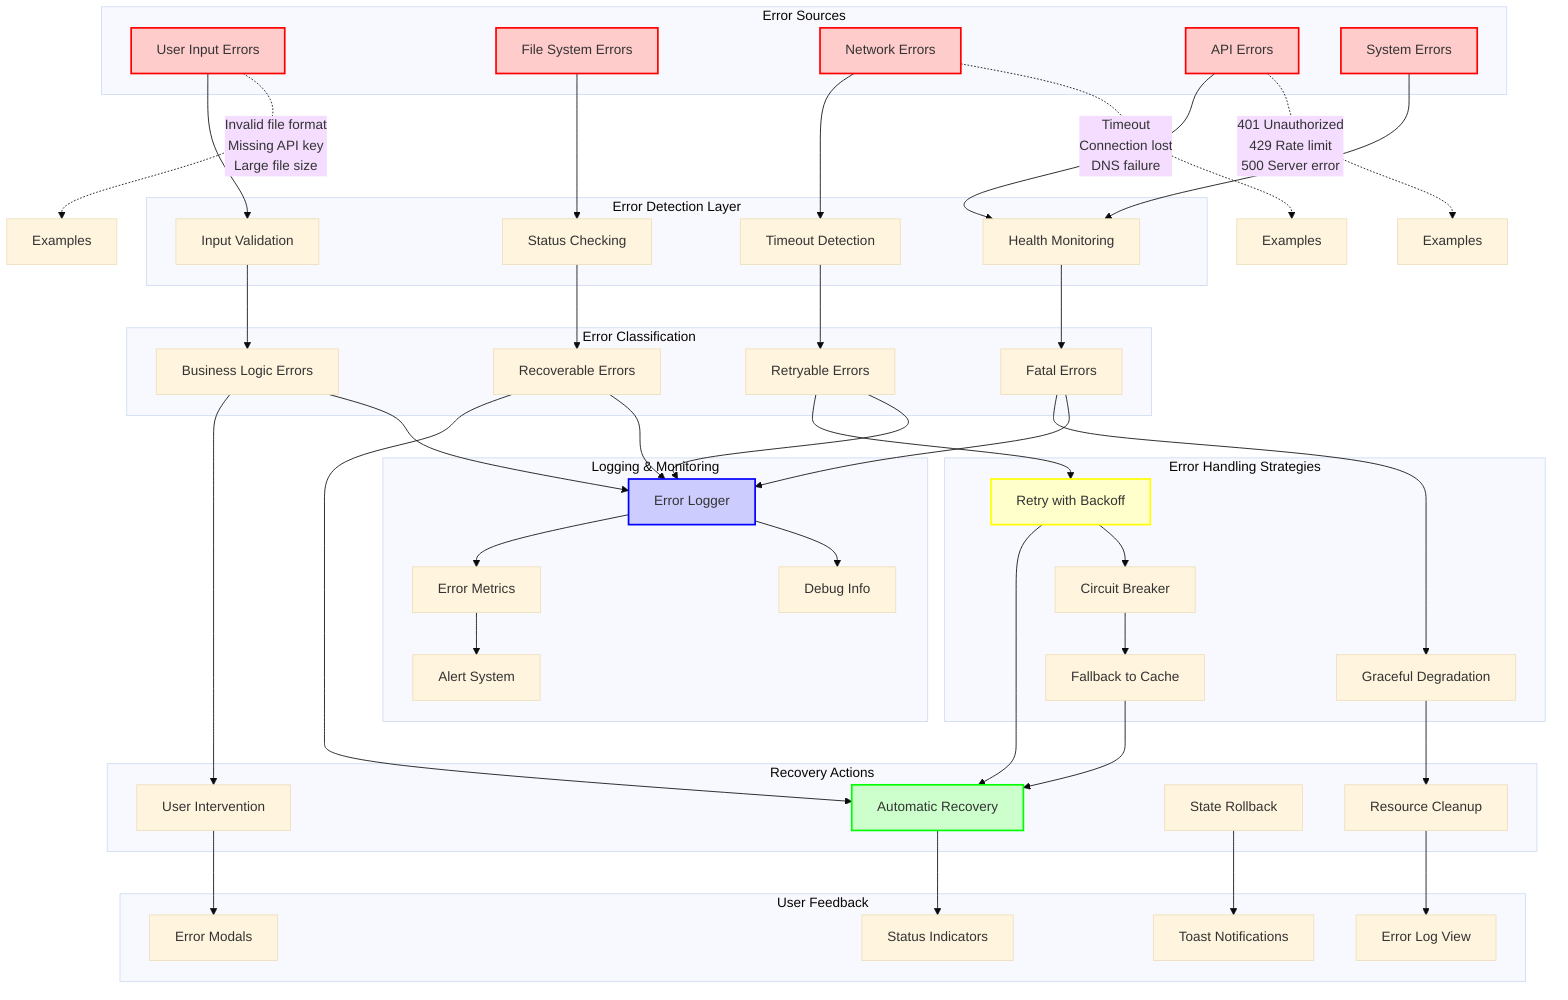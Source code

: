 %%{init: {'theme':'base'}}%%

graph TB
    subgraph "Error Sources"
        USER[User Input Errors]
        FILE[File System Errors]
        NET[Network Errors]
        API[API Errors]
        SYS[System Errors]
    end
    
    subgraph "Error Detection Layer"
        VALIDATE[Input Validation]
        MONITOR[Health Monitoring]
        TIMEOUT[Timeout Detection]
        CHECK[Status Checking]
    end
    
    subgraph "Error Classification"
        RECOVERABLE[Recoverable Errors]
        RETRYABLE[Retryable Errors]
        FATAL[Fatal Errors]
        BUSINESS[Business Logic Errors]
    end
    
    subgraph "Error Handling Strategies"
        RETRY_STRATEGY[Retry with Backoff]
        FALLBACK[Fallback to Cache]
        GRACEFUL[Graceful Degradation]
        CIRCUIT[Circuit Breaker]
    end
    
    subgraph "Recovery Actions"
        AUTO_RECOVER[Automatic Recovery]
        USER_ACTION[User Intervention]
        ROLLBACK[State Rollback]
        CLEANUP[Resource Cleanup]
    end
    
    subgraph "User Feedback"
        TOAST[Toast Notifications]
        MODAL_ERR[Error Modals]
        STATUS_IND[Status Indicators]
        LOG_VIEW[Error Log View]
    end
    
    subgraph "Logging & Monitoring"
        ERROR_LOG[Error Logger]
        METRICS[Error Metrics]
        ALERT[Alert System]
        DEBUG[Debug Info]
    end
    
    %% Error flow
    USER --> VALIDATE
    FILE --> CHECK
    NET --> TIMEOUT
    API --> MONITOR
    SYS --> MONITOR
    
    VALIDATE --> BUSINESS
    CHECK --> RECOVERABLE
    TIMEOUT --> RETRYABLE
    MONITOR --> FATAL
    
    BUSINESS --> USER_ACTION
    RECOVERABLE --> AUTO_RECOVER
    RETRYABLE --> RETRY_STRATEGY
    FATAL --> GRACEFUL
    
    RETRY_STRATEGY --> AUTO_RECOVER
    RETRY_STRATEGY --> CIRCUIT
    FALLBACK --> AUTO_RECOVER
    GRACEFUL --> CLEANUP
    CIRCUIT --> FALLBACK
    
    AUTO_RECOVER --> STATUS_IND
    USER_ACTION --> MODAL_ERR
    ROLLBACK --> TOAST
    CLEANUP --> LOG_VIEW
    
    %% Logging all errors
    BUSINESS --> ERROR_LOG
    RECOVERABLE --> ERROR_LOG
    RETRYABLE --> ERROR_LOG
    FATAL --> ERROR_LOG
    
    ERROR_LOG --> METRICS
    METRICS --> ALERT
    ERROR_LOG --> DEBUG
    
    %% Error examples
    USER -.->|Invalid file format<br/>Missing API key<br/>Large file size| EX1[Examples]
    NET -.->|Timeout<br/>Connection lost<br/>DNS failure| EX2[Examples]
    API -.->|401 Unauthorized<br/>429 Rate limit<br/>500 Server error| EX3[Examples]
    
    style USER fill:#ffcccc,stroke:#ff0000,stroke-width:2px
    style FILE fill:#ffcccc,stroke:#ff0000,stroke-width:2px
    style NET fill:#ffcccc,stroke:#ff0000,stroke-width:2px
    style API fill:#ffcccc,stroke:#ff0000,stroke-width:2px
    style SYS fill:#ffcccc,stroke:#ff0000,stroke-width:2px
    
    style AUTO_RECOVER fill:#ccffcc,stroke:#00ff00,stroke-width:2px
    style RETRY_STRATEGY fill:#ffffcc,stroke:#ffff00,stroke-width:2px
    style ERROR_LOG fill:#ccccff,stroke:#0000ff,stroke-width:2px